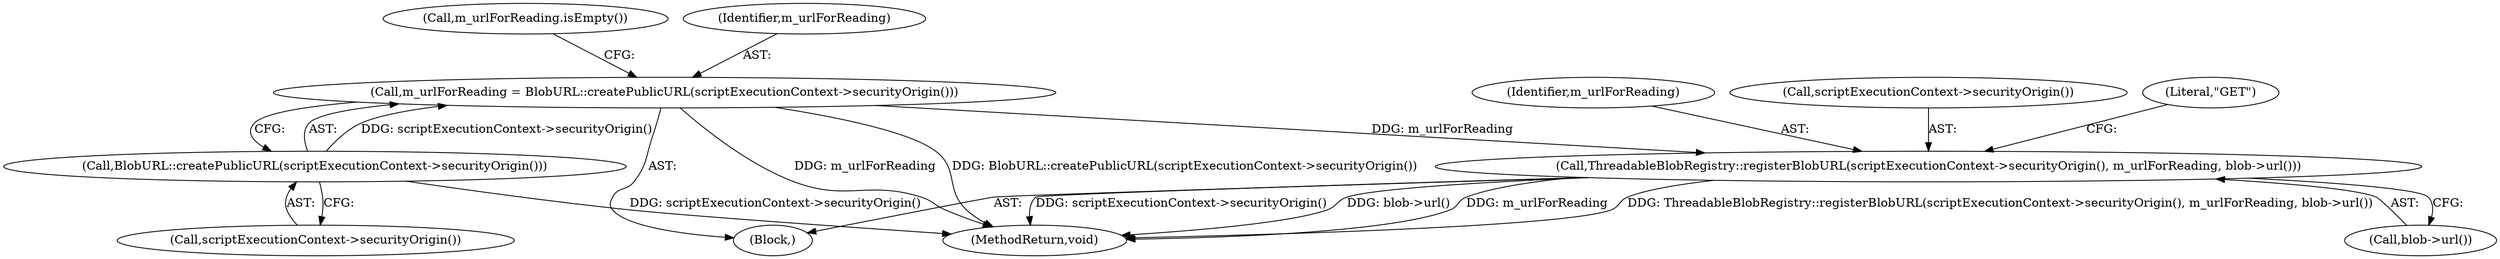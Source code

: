 digraph "0_Chrome_d0c31f0342cefc46a3b3d80359a9779d044d4c0d_17@API" {
"1000104" [label="(Call,m_urlForReading = BlobURL::createPublicURL(scriptExecutionContext->securityOrigin()))"];
"1000106" [label="(Call,BlobURL::createPublicURL(scriptExecutionContext->securityOrigin()))"];
"1000114" [label="(Call,ThreadableBlobRegistry::registerBlobURL(scriptExecutionContext->securityOrigin(), m_urlForReading, blob->url()))"];
"1000116" [label="(Identifier,m_urlForReading)"];
"1000109" [label="(Call,m_urlForReading.isEmpty())"];
"1000117" [label="(Call,blob->url())"];
"1000115" [label="(Call,scriptExecutionContext->securityOrigin())"];
"1000176" [label="(MethodReturn,void)"];
"1000107" [label="(Call,scriptExecutionContext->securityOrigin())"];
"1000114" [label="(Call,ThreadableBlobRegistry::registerBlobURL(scriptExecutionContext->securityOrigin(), m_urlForReading, blob->url()))"];
"1000103" [label="(Block,)"];
"1000106" [label="(Call,BlobURL::createPublicURL(scriptExecutionContext->securityOrigin()))"];
"1000120" [label="(Literal,\"GET\")"];
"1000105" [label="(Identifier,m_urlForReading)"];
"1000104" [label="(Call,m_urlForReading = BlobURL::createPublicURL(scriptExecutionContext->securityOrigin()))"];
"1000104" -> "1000103"  [label="AST: "];
"1000104" -> "1000106"  [label="CFG: "];
"1000105" -> "1000104"  [label="AST: "];
"1000106" -> "1000104"  [label="AST: "];
"1000109" -> "1000104"  [label="CFG: "];
"1000104" -> "1000176"  [label="DDG: m_urlForReading"];
"1000104" -> "1000176"  [label="DDG: BlobURL::createPublicURL(scriptExecutionContext->securityOrigin())"];
"1000106" -> "1000104"  [label="DDG: scriptExecutionContext->securityOrigin()"];
"1000104" -> "1000114"  [label="DDG: m_urlForReading"];
"1000106" -> "1000107"  [label="CFG: "];
"1000107" -> "1000106"  [label="AST: "];
"1000106" -> "1000176"  [label="DDG: scriptExecutionContext->securityOrigin()"];
"1000114" -> "1000103"  [label="AST: "];
"1000114" -> "1000117"  [label="CFG: "];
"1000115" -> "1000114"  [label="AST: "];
"1000116" -> "1000114"  [label="AST: "];
"1000117" -> "1000114"  [label="AST: "];
"1000120" -> "1000114"  [label="CFG: "];
"1000114" -> "1000176"  [label="DDG: ThreadableBlobRegistry::registerBlobURL(scriptExecutionContext->securityOrigin(), m_urlForReading, blob->url())"];
"1000114" -> "1000176"  [label="DDG: scriptExecutionContext->securityOrigin()"];
"1000114" -> "1000176"  [label="DDG: blob->url()"];
"1000114" -> "1000176"  [label="DDG: m_urlForReading"];
}

